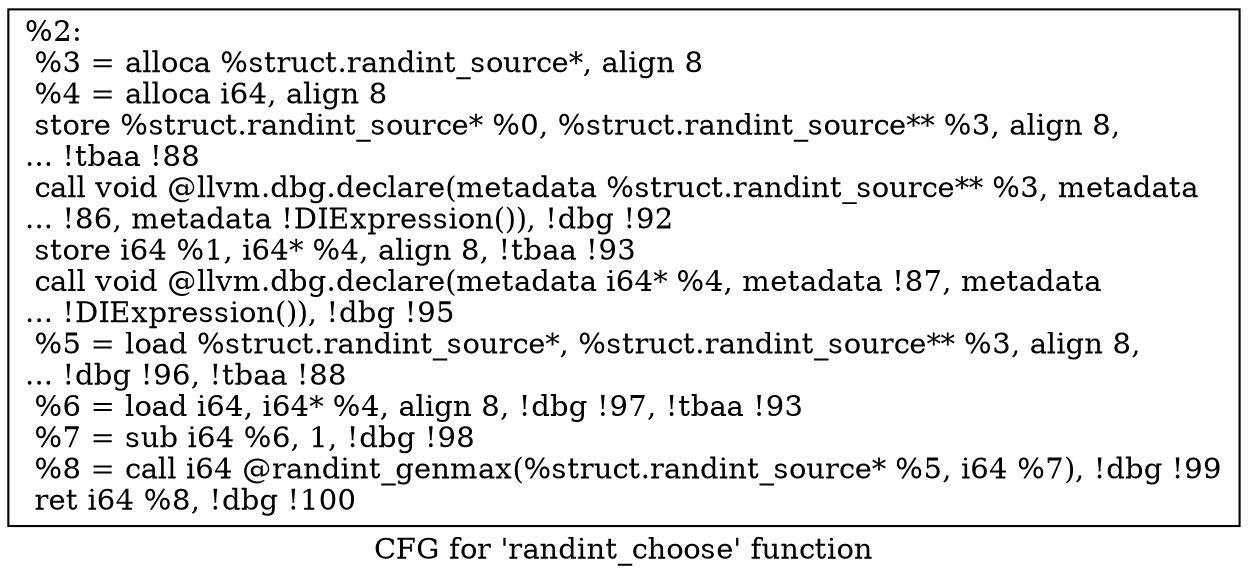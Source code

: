 digraph "CFG for 'randint_choose' function" {
	label="CFG for 'randint_choose' function";

	Node0xf7bf30 [shape=record,label="{%2:\l  %3 = alloca %struct.randint_source*, align 8\l  %4 = alloca i64, align 8\l  store %struct.randint_source* %0, %struct.randint_source** %3, align 8,\l... !tbaa !88\l  call void @llvm.dbg.declare(metadata %struct.randint_source** %3, metadata\l... !86, metadata !DIExpression()), !dbg !92\l  store i64 %1, i64* %4, align 8, !tbaa !93\l  call void @llvm.dbg.declare(metadata i64* %4, metadata !87, metadata\l... !DIExpression()), !dbg !95\l  %5 = load %struct.randint_source*, %struct.randint_source** %3, align 8,\l... !dbg !96, !tbaa !88\l  %6 = load i64, i64* %4, align 8, !dbg !97, !tbaa !93\l  %7 = sub i64 %6, 1, !dbg !98\l  %8 = call i64 @randint_genmax(%struct.randint_source* %5, i64 %7), !dbg !99\l  ret i64 %8, !dbg !100\l}"];
}
